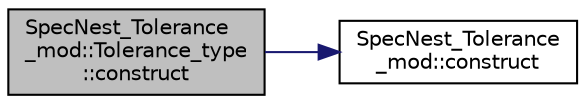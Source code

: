 digraph "SpecNest_Tolerance_mod::Tolerance_type::construct"
{
 // LATEX_PDF_SIZE
  edge [fontname="Helvetica",fontsize="10",labelfontname="Helvetica",labelfontsize="10"];
  node [fontname="Helvetica",fontsize="10",shape=record];
  rankdir="LR";
  Node1 [label="SpecNest_Tolerance\l_mod::Tolerance_type\l::construct",height=0.2,width=0.4,color="black", fillcolor="grey75", style="filled", fontcolor="black",tooltip=" "];
  Node1 -> Node2 [color="midnightblue",fontsize="10",style="solid",fontname="Helvetica"];
  Node2 [label="SpecNest_Tolerance\l_mod::construct",height=0.2,width=0.4,color="black", fillcolor="white", style="filled",URL="$namespaceSpecNest__Tolerance__mod.html#a1043476b1b25633608ec3b64a987fd15",tooltip=" "];
}
